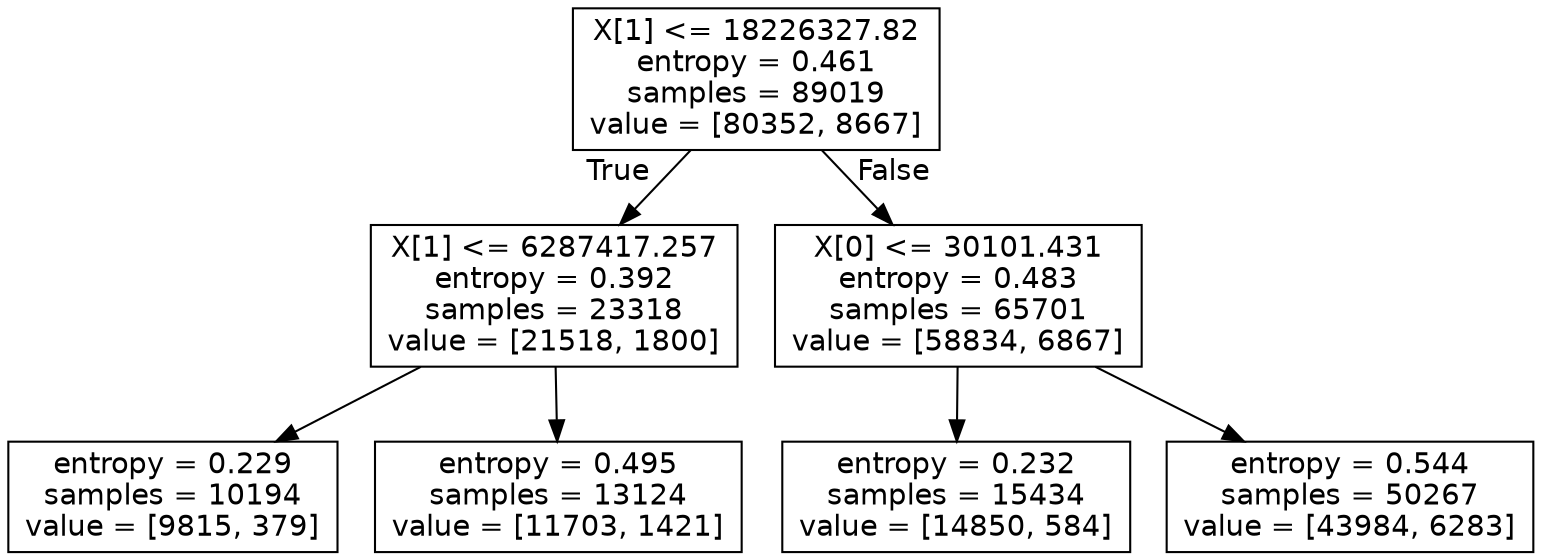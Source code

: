 digraph Tree {
node [shape=box, fontname="helvetica"] ;
edge [fontname="helvetica"] ;
0 [label="X[1] <= 18226327.82\nentropy = 0.461\nsamples = 89019\nvalue = [80352, 8667]"] ;
1 [label="X[1] <= 6287417.257\nentropy = 0.392\nsamples = 23318\nvalue = [21518, 1800]"] ;
0 -> 1 [labeldistance=2.5, labelangle=45, headlabel="True"] ;
2 [label="entropy = 0.229\nsamples = 10194\nvalue = [9815, 379]"] ;
1 -> 2 ;
3 [label="entropy = 0.495\nsamples = 13124\nvalue = [11703, 1421]"] ;
1 -> 3 ;
4 [label="X[0] <= 30101.431\nentropy = 0.483\nsamples = 65701\nvalue = [58834, 6867]"] ;
0 -> 4 [labeldistance=2.5, labelangle=-45, headlabel="False"] ;
5 [label="entropy = 0.232\nsamples = 15434\nvalue = [14850, 584]"] ;
4 -> 5 ;
6 [label="entropy = 0.544\nsamples = 50267\nvalue = [43984, 6283]"] ;
4 -> 6 ;
}